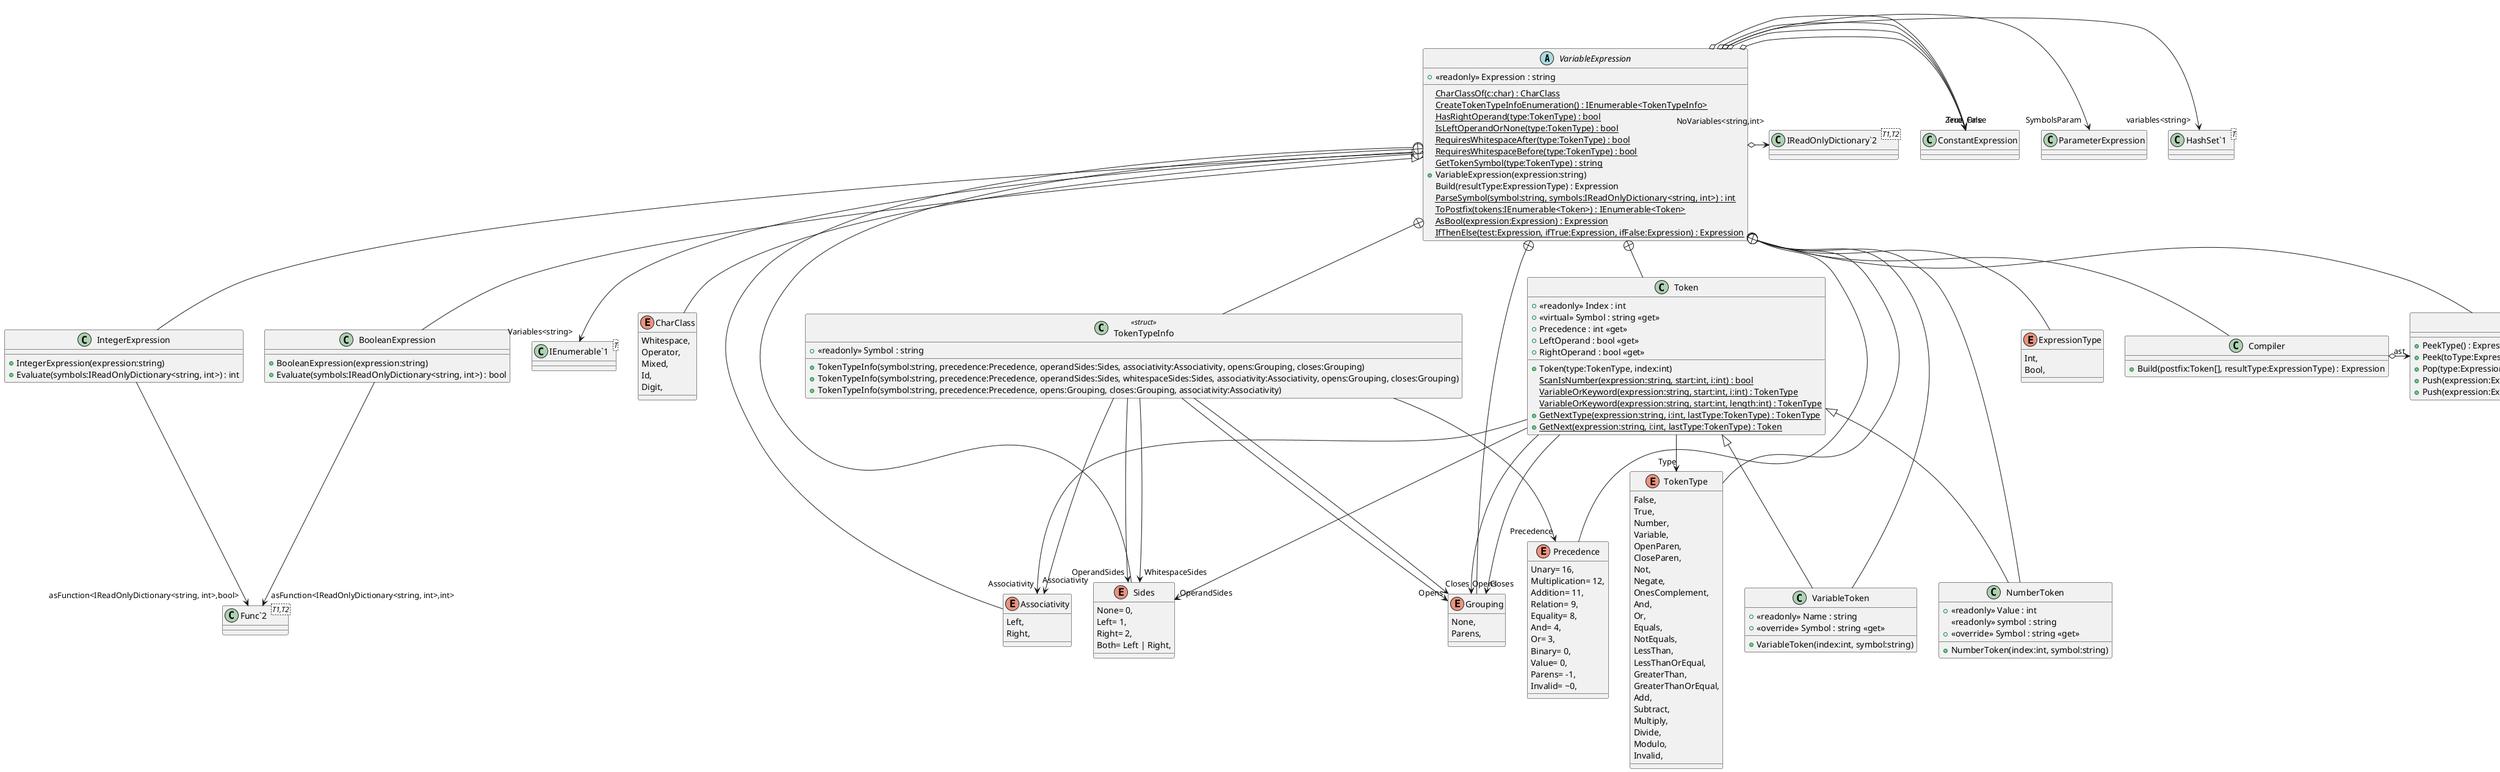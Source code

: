 @startuml
abstract class VariableExpression {
    + <<readonly>> Expression : string
    {static} CharClassOf(c:char) : CharClass
    {static} CreateTokenTypeInfoEnumeration() : IEnumerable<TokenTypeInfo>
    {static} HasRightOperand(type:TokenType) : bool
    {static} IsLeftOperandOrNone(type:TokenType) : bool
    {static} RequiresWhitespaceAfter(type:TokenType) : bool
    {static} RequiresWhitespaceBefore(type:TokenType) : bool
    {static} GetTokenSymbol(type:TokenType) : string
    + VariableExpression(expression:string)
    Build(resultType:ExpressionType) : Expression
    {static} ParseSymbol(symbol:string, symbols:IReadOnlyDictionary<string, int>) : int
    {static} ToPostfix(tokens:IEnumerable<Token>) : IEnumerable<Token>
    {static} AsBool(expression:Expression) : Expression
    {static} IfThenElse(test:Expression, ifTrue:Expression, ifFalse:Expression) : Expression
}
class BooleanExpression {
    + BooleanExpression(expression:string)
    + Evaluate(symbols:IReadOnlyDictionary<string, int>) : bool
}
class IntegerExpression {
    + IntegerExpression(expression:string)
    + Evaluate(symbols:IReadOnlyDictionary<string, int>) : int
}
class "IReadOnlyDictionary`2"<T1,T2> {
}
class "HashSet`1"<T> {
}
class "IEnumerable`1"<T> {
}
enum CharClass {
    Whitespace,
    Operator,
    Mixed,
    Id,
    Digit,
}
enum Associativity {
    Left,
    Right,
}
enum Sides {
    None= 0,
    Left= 1,
    Right= 2,
    Both= Left | Right,
}
enum Grouping {
    None,
    Parens,
}
enum TokenType {
    False,
    True,
    Number,
    Variable,
    OpenParen,
    CloseParen,
    Not,
    Negate,
    OnesComplement,
    And,
    Or,
    Equals,
    NotEquals,
    LessThan,
    LessThanOrEqual,
    GreaterThan,
    GreaterThanOrEqual,
    Add,
    Subtract,
    Multiply,
    Divide,
    Modulo,
    Invalid,
}
enum Precedence {
    Unary= 16,
    Multiplication= 12,
    Addition= 11,
    Relation= 9,
    Equality= 8,
    And= 4,
    Or= 3,
    Binary= 0,
    Value= 0,
    Parens= -1,
    Invalid= ~0,
}
class TokenTypeInfo <<struct>> {
    + <<readonly>> Symbol : string
    + TokenTypeInfo(symbol:string, precedence:Precedence, operandSides:Sides, associativity:Associativity, opens:Grouping, closes:Grouping)
    + TokenTypeInfo(symbol:string, precedence:Precedence, operandSides:Sides, whitespaceSides:Sides, associativity:Associativity, opens:Grouping, closes:Grouping)
    + TokenTypeInfo(symbol:string, precedence:Precedence, opens:Grouping, closes:Grouping, associativity:Associativity)
}
class Token {
    + <<readonly>> Index : int
    + <<virtual>> Symbol : string <<get>>
    + Precedence : int <<get>>
    + LeftOperand : bool <<get>>
    + RightOperand : bool <<get>>
    + Token(type:TokenType, index:int)
    {static} ScanIsNumber(expression:string, start:int, i:int) : bool
    {static} VariableOrKeyword(expression:string, start:int, i:int) : TokenType
    {static} VariableOrKeyword(expression:string, start:int, length:int) : TokenType
    + {static} GetNextType(expression:string, i:int, lastType:TokenType) : TokenType
    + {static} GetNext(expression:string, i:int, lastType:TokenType) : Token
}
class VariableToken {
    + <<readonly>> Name : string
    + <<override>> Symbol : string <<get>>
    + VariableToken(index:int, symbol:string)
}
class NumberToken {
    + <<readonly>> Value : int
    <<readonly>> symbol : string
    + <<override>> Symbol : string <<get>>
    + NumberToken(index:int, symbol:string)
}
enum ExpressionType {
    Int,
    Bool,
}
class AstStack {
    + PeekType() : ExpressionType
    + Peek(toType:ExpressionType) : Expression
    + Pop(type:ExpressionType) : Expression
    + Push(expression:Expression, type:ExpressionType) : void
    + Push(expression:Expression) : void
}
class Compiler {
    + Build(postfix:Token[], resultType:ExpressionType) : Expression
}
class "Func`2"<T1,T2> {
}
class "List`1"<T> {
}
VariableExpression o-> "NoVariables<string,int>" "IReadOnlyDictionary`2"
VariableExpression o-> "variables<string>" "HashSet`1"
VariableExpression --> "Variables<string>" "IEnumerable`1"
VariableExpression o-> "SymbolsParam" ParameterExpression
VariableExpression o-> "Zero" ConstantExpression
VariableExpression o-> "One" ConstantExpression
VariableExpression o-> "False" ConstantExpression
VariableExpression o-> "True" ConstantExpression
VariableExpression <|-- BooleanExpression
BooleanExpression --> "asFunction<IReadOnlyDictionary<string, int>,bool>" "Func`2"
VariableExpression <|-- IntegerExpression
IntegerExpression --> "asFunction<IReadOnlyDictionary<string, int>,int>" "Func`2"
VariableExpression +-- CharClass
VariableExpression +-- Associativity
VariableExpression +-- Sides
VariableExpression +-- Grouping
VariableExpression +-- TokenType
VariableExpression +-- Precedence
VariableExpression +-- TokenTypeInfo
TokenTypeInfo --> "Precedence" Precedence
TokenTypeInfo --> "OperandSides" Sides
TokenTypeInfo --> "WhitespaceSides" Sides
TokenTypeInfo --> "Associativity" Associativity
TokenTypeInfo --> "Opens" Grouping
TokenTypeInfo --> "Closes" Grouping
VariableExpression +-- Token
Token --> "Type" TokenType
Token --> "OperandSides" Sides
Token --> "Associativity" Associativity
Token --> "Opens" Grouping
Token --> "Closes" Grouping
VariableExpression +-- VariableToken
Token <|-- VariableToken
VariableExpression +-- NumberToken
Token <|-- NumberToken
VariableExpression +-- ExpressionType
VariableExpression +-- AstStack
AstStack o-> "expressions<Expression>" "List`1"
AstStack o-> "types<ExpressionType>" "List`1"
VariableExpression +-- Compiler
Compiler o-> "ast" AstStack
@enduml
